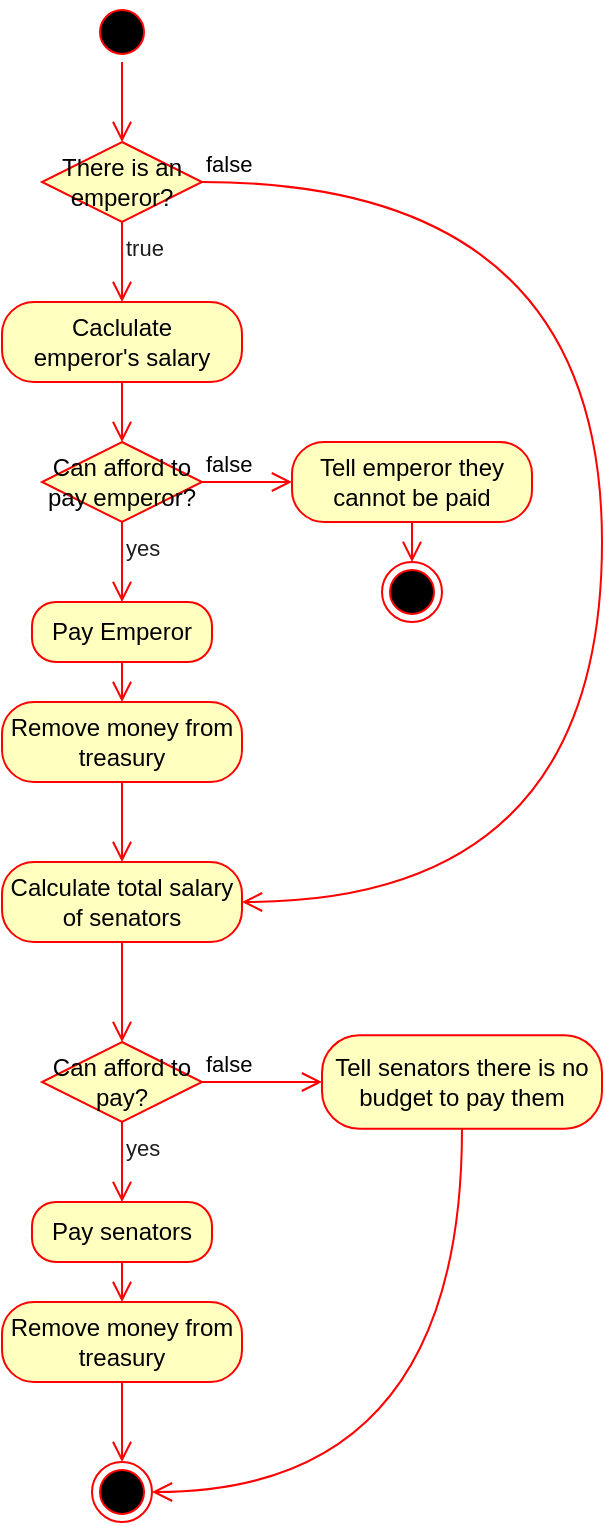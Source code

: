 <mxfile version="25.0.2">
  <diagram name="Page-1" id="52a04d89-c75d-2922-d76d-85b35f80e030">
    <mxGraphModel dx="757" dy="578" grid="1" gridSize="10" guides="1" tooltips="1" connect="1" arrows="1" fold="1" page="1" pageScale="1" pageWidth="1100" pageHeight="850" background="#ffffff" math="0" shadow="0">
      <root>
        <mxCell id="0" />
        <mxCell id="1" parent="0" />
        <mxCell id="f_ibkbOd5bbNIT7vXyQD-1" value="" style="ellipse;html=1;shape=startState;fillColor=#000000;strokeColor=#ff0000;" vertex="1" parent="1">
          <mxGeometry x="145" y="20" width="30" height="30" as="geometry" />
        </mxCell>
        <mxCell id="f_ibkbOd5bbNIT7vXyQD-2" value="" style="html=1;verticalAlign=bottom;endArrow=open;endSize=8;strokeColor=#ff0000;rounded=0;entryX=0.5;entryY=0;entryDx=0;entryDy=0;" edge="1" source="f_ibkbOd5bbNIT7vXyQD-1" parent="1" target="f_ibkbOd5bbNIT7vXyQD-3">
          <mxGeometry relative="1" as="geometry">
            <mxPoint x="160" y="110" as="targetPoint" />
          </mxGeometry>
        </mxCell>
        <mxCell id="f_ibkbOd5bbNIT7vXyQD-3" value="There is an emperor?" style="rhombus;whiteSpace=wrap;html=1;fontColor=#000000;fillColor=#ffffc0;strokeColor=#ff0000;" vertex="1" parent="1">
          <mxGeometry x="120" y="90" width="80" height="40" as="geometry" />
        </mxCell>
        <mxCell id="f_ibkbOd5bbNIT7vXyQD-4" value="false" style="html=1;align=left;verticalAlign=bottom;endArrow=open;endSize=8;strokeColor=#ff0000;rounded=0;labelBackgroundColor=none;fontColor=#000000;exitX=1;exitY=0.5;exitDx=0;exitDy=0;entryX=1;entryY=0.5;entryDx=0;entryDy=0;edgeStyle=orthogonalEdgeStyle;curved=1;" edge="1" source="f_ibkbOd5bbNIT7vXyQD-3" parent="1" target="f_ibkbOd5bbNIT7vXyQD-20">
          <mxGeometry x="-1" relative="1" as="geometry">
            <mxPoint x="305" y="110" as="targetPoint" />
            <Array as="points">
              <mxPoint x="400" y="110" />
              <mxPoint x="260" y="470" />
            </Array>
          </mxGeometry>
        </mxCell>
        <mxCell id="f_ibkbOd5bbNIT7vXyQD-5" value="true" style="html=1;align=left;verticalAlign=top;endArrow=open;endSize=8;strokeColor=#ff0000;rounded=0;labelBackgroundColor=none;fontColor=#1D1D1D;entryX=0.5;entryY=0;entryDx=0;entryDy=0;" edge="1" source="f_ibkbOd5bbNIT7vXyQD-3" parent="1" target="f_ibkbOd5bbNIT7vXyQD-6">
          <mxGeometry x="-1" relative="1" as="geometry">
            <mxPoint x="165" y="230" as="targetPoint" />
          </mxGeometry>
        </mxCell>
        <mxCell id="f_ibkbOd5bbNIT7vXyQD-6" value="Caclulate emperor&#39;s&amp;nbsp;&lt;span style=&quot;background-color: initial;&quot;&gt;salary&lt;/span&gt;" style="rounded=1;whiteSpace=wrap;html=1;arcSize=40;fontColor=#000000;fillColor=#ffffc0;strokeColor=#ff0000;" vertex="1" parent="1">
          <mxGeometry x="100" y="170" width="120" height="40" as="geometry" />
        </mxCell>
        <mxCell id="f_ibkbOd5bbNIT7vXyQD-7" value="" style="html=1;verticalAlign=bottom;endArrow=open;endSize=8;strokeColor=#ff0000;rounded=0;entryX=0.5;entryY=0;entryDx=0;entryDy=0;exitX=0.5;exitY=1;exitDx=0;exitDy=0;" edge="1" source="f_ibkbOd5bbNIT7vXyQD-6" parent="1" target="f_ibkbOd5bbNIT7vXyQD-8">
          <mxGeometry relative="1" as="geometry">
            <mxPoint x="115" y="280" as="targetPoint" />
            <mxPoint x="175" y="220" as="sourcePoint" />
          </mxGeometry>
        </mxCell>
        <mxCell id="f_ibkbOd5bbNIT7vXyQD-8" value="Can afford to pay emperor?" style="rhombus;whiteSpace=wrap;html=1;fontColor=#000000;fillColor=#ffffc0;strokeColor=#ff0000;" vertex="1" parent="1">
          <mxGeometry x="120" y="240" width="80" height="40" as="geometry" />
        </mxCell>
        <mxCell id="f_ibkbOd5bbNIT7vXyQD-9" value="false" style="html=1;align=left;verticalAlign=bottom;endArrow=open;endSize=8;strokeColor=#ff0000;rounded=0;labelBackgroundColor=none;fontColor=#000000;exitX=1;exitY=0.5;exitDx=0;exitDy=0;entryX=0;entryY=0.5;entryDx=0;entryDy=0;" edge="1" source="f_ibkbOd5bbNIT7vXyQD-8" parent="1" target="f_ibkbOd5bbNIT7vXyQD-17">
          <mxGeometry x="-1" relative="1" as="geometry">
            <mxPoint x="155" y="310" as="targetPoint" />
            <mxPoint x="145" y="300" as="sourcePoint" />
          </mxGeometry>
        </mxCell>
        <mxCell id="f_ibkbOd5bbNIT7vXyQD-10" value="yes" style="html=1;align=left;verticalAlign=top;endArrow=open;endSize=8;strokeColor=#ff0000;rounded=0;labelBackgroundColor=none;fontColor=#1D1D1D;exitX=0.5;exitY=1;exitDx=0;exitDy=0;entryX=0.5;entryY=0;entryDx=0;entryDy=0;" edge="1" source="f_ibkbOd5bbNIT7vXyQD-8" parent="1" target="f_ibkbOd5bbNIT7vXyQD-11">
          <mxGeometry x="-1" relative="1" as="geometry">
            <mxPoint x="75" y="340" as="targetPoint" />
            <mxPoint x="85" y="330" as="sourcePoint" />
          </mxGeometry>
        </mxCell>
        <mxCell id="f_ibkbOd5bbNIT7vXyQD-11" value="Pay Emperor" style="rounded=1;whiteSpace=wrap;html=1;arcSize=40;fontColor=#000000;fillColor=#ffffc0;strokeColor=#ff0000;" vertex="1" parent="1">
          <mxGeometry x="115" y="320" width="90" height="30" as="geometry" />
        </mxCell>
        <mxCell id="f_ibkbOd5bbNIT7vXyQD-12" value="" style="html=1;verticalAlign=bottom;endArrow=open;endSize=8;strokeColor=#ff0000;rounded=0;entryX=0.5;entryY=0;entryDx=0;entryDy=0;" edge="1" source="f_ibkbOd5bbNIT7vXyQD-11" parent="1" target="f_ibkbOd5bbNIT7vXyQD-15">
          <mxGeometry relative="1" as="geometry">
            <mxPoint x="75" y="400" as="targetPoint" />
          </mxGeometry>
        </mxCell>
        <mxCell id="f_ibkbOd5bbNIT7vXyQD-15" value="Remove money from treasury" style="rounded=1;whiteSpace=wrap;html=1;arcSize=40;fontColor=#000000;fillColor=#ffffc0;strokeColor=#ff0000;" vertex="1" parent="1">
          <mxGeometry x="100" y="370" width="120" height="40" as="geometry" />
        </mxCell>
        <mxCell id="f_ibkbOd5bbNIT7vXyQD-17" value="Tell emperor they cannot be paid" style="rounded=1;whiteSpace=wrap;html=1;arcSize=40;fontColor=#000000;fillColor=#ffffc0;strokeColor=#ff0000;" vertex="1" parent="1">
          <mxGeometry x="245" y="240" width="120" height="40" as="geometry" />
        </mxCell>
        <mxCell id="f_ibkbOd5bbNIT7vXyQD-18" value="" style="html=1;verticalAlign=bottom;endArrow=open;endSize=8;strokeColor=#ff0000;rounded=0;" edge="1" source="f_ibkbOd5bbNIT7vXyQD-17" parent="1" target="f_ibkbOd5bbNIT7vXyQD-19">
          <mxGeometry relative="1" as="geometry">
            <mxPoint x="225" y="420" as="targetPoint" />
          </mxGeometry>
        </mxCell>
        <mxCell id="f_ibkbOd5bbNIT7vXyQD-19" value="" style="ellipse;html=1;shape=endState;fillColor=#000000;strokeColor=#ff0000;" vertex="1" parent="1">
          <mxGeometry x="290" y="300" width="30" height="30" as="geometry" />
        </mxCell>
        <mxCell id="f_ibkbOd5bbNIT7vXyQD-20" value="Calculate total salary of senators" style="rounded=1;whiteSpace=wrap;html=1;arcSize=40;fontColor=#000000;fillColor=#ffffc0;strokeColor=#ff0000;" vertex="1" parent="1">
          <mxGeometry x="100" y="450" width="120" height="40" as="geometry" />
        </mxCell>
        <mxCell id="f_ibkbOd5bbNIT7vXyQD-21" value="" style="html=1;verticalAlign=bottom;endArrow=open;endSize=8;strokeColor=#ff0000;rounded=0;entryX=0.5;entryY=0;entryDx=0;entryDy=0;" edge="1" source="f_ibkbOd5bbNIT7vXyQD-20" parent="1" target="f_ibkbOd5bbNIT7vXyQD-22">
          <mxGeometry relative="1" as="geometry">
            <mxPoint x="150" y="530" as="targetPoint" />
          </mxGeometry>
        </mxCell>
        <mxCell id="f_ibkbOd5bbNIT7vXyQD-22" value="Can afford to pay?" style="rhombus;whiteSpace=wrap;html=1;fontColor=#000000;fillColor=#ffffc0;strokeColor=#ff0000;" vertex="1" parent="1">
          <mxGeometry x="120" y="540" width="80" height="40" as="geometry" />
        </mxCell>
        <mxCell id="f_ibkbOd5bbNIT7vXyQD-24" value="false" style="html=1;align=left;verticalAlign=bottom;endArrow=open;endSize=8;strokeColor=#ff0000;rounded=0;labelBackgroundColor=none;fontColor=#000000;exitX=1;exitY=0.5;exitDx=0;exitDy=0;entryX=0;entryY=0.5;entryDx=0;entryDy=0;" edge="1" parent="1" source="f_ibkbOd5bbNIT7vXyQD-22" target="f_ibkbOd5bbNIT7vXyQD-26">
          <mxGeometry x="-1" relative="1" as="geometry">
            <mxPoint x="265" y="600" as="targetPoint" />
            <mxPoint x="205" y="590" as="sourcePoint" />
          </mxGeometry>
        </mxCell>
        <mxCell id="f_ibkbOd5bbNIT7vXyQD-25" value="yes" style="html=1;align=left;verticalAlign=top;endArrow=open;endSize=8;strokeColor=#ff0000;rounded=0;labelBackgroundColor=none;fontColor=#1D1D1D;exitX=0.5;exitY=1;exitDx=0;exitDy=0;entryX=0.5;entryY=0;entryDx=0;entryDy=0;" edge="1" parent="1" source="f_ibkbOd5bbNIT7vXyQD-22" target="f_ibkbOd5bbNIT7vXyQD-28">
          <mxGeometry x="-1" relative="1" as="geometry">
            <mxPoint x="160" y="640" as="targetPoint" />
            <mxPoint x="165" y="610" as="sourcePoint" />
          </mxGeometry>
        </mxCell>
        <mxCell id="f_ibkbOd5bbNIT7vXyQD-26" value="Tell senators there is no budget to pay them" style="rounded=1;whiteSpace=wrap;html=1;arcSize=40;fontColor=#000000;fillColor=#ffffc0;strokeColor=#ff0000;" vertex="1" parent="1">
          <mxGeometry x="260" y="536.67" width="140" height="46.67" as="geometry" />
        </mxCell>
        <mxCell id="f_ibkbOd5bbNIT7vXyQD-27" value="" style="html=1;verticalAlign=bottom;endArrow=open;endSize=8;strokeColor=#ff0000;rounded=0;entryX=1;entryY=0.5;entryDx=0;entryDy=0;edgeStyle=orthogonalEdgeStyle;curved=1;exitX=0.5;exitY=1;exitDx=0;exitDy=0;" edge="1" source="f_ibkbOd5bbNIT7vXyQD-26" parent="1" target="f_ibkbOd5bbNIT7vXyQD-33">
          <mxGeometry relative="1" as="geometry">
            <mxPoint x="330" y="715" as="targetPoint" />
          </mxGeometry>
        </mxCell>
        <mxCell id="f_ibkbOd5bbNIT7vXyQD-28" value="Pay senators" style="rounded=1;whiteSpace=wrap;html=1;arcSize=40;fontColor=#000000;fillColor=#ffffc0;strokeColor=#ff0000;" vertex="1" parent="1">
          <mxGeometry x="115" y="620" width="90" height="30" as="geometry" />
        </mxCell>
        <mxCell id="f_ibkbOd5bbNIT7vXyQD-29" value="" style="html=1;verticalAlign=bottom;endArrow=open;endSize=8;strokeColor=#ff0000;rounded=0;entryX=0.5;entryY=0;entryDx=0;entryDy=0;" edge="1" source="f_ibkbOd5bbNIT7vXyQD-28" parent="1" target="f_ibkbOd5bbNIT7vXyQD-30">
          <mxGeometry relative="1" as="geometry">
            <mxPoint x="150" y="760" as="targetPoint" />
          </mxGeometry>
        </mxCell>
        <mxCell id="f_ibkbOd5bbNIT7vXyQD-30" value="Remove money from treasury" style="rounded=1;whiteSpace=wrap;html=1;arcSize=40;fontColor=#000000;fillColor=#ffffc0;strokeColor=#ff0000;" vertex="1" parent="1">
          <mxGeometry x="100" y="670" width="120" height="40" as="geometry" />
        </mxCell>
        <mxCell id="f_ibkbOd5bbNIT7vXyQD-32" value="" style="html=1;verticalAlign=bottom;endArrow=open;endSize=8;strokeColor=#ff0000;rounded=0;exitX=0.5;exitY=1;exitDx=0;exitDy=0;" edge="1" parent="1" target="f_ibkbOd5bbNIT7vXyQD-33" source="f_ibkbOd5bbNIT7vXyQD-30">
          <mxGeometry relative="1" as="geometry">
            <mxPoint x="200" y="810" as="targetPoint" />
            <mxPoint x="155" y="730" as="sourcePoint" />
          </mxGeometry>
        </mxCell>
        <mxCell id="f_ibkbOd5bbNIT7vXyQD-33" value="" style="ellipse;html=1;shape=endState;fillColor=#000000;strokeColor=#ff0000;" vertex="1" parent="1">
          <mxGeometry x="145" y="750" width="30" height="30" as="geometry" />
        </mxCell>
        <mxCell id="f_ibkbOd5bbNIT7vXyQD-36" value="" style="html=1;verticalAlign=bottom;endArrow=open;endSize=8;strokeColor=#ff0000;rounded=0;entryX=0.5;entryY=0;entryDx=0;entryDy=0;exitX=0.5;exitY=1;exitDx=0;exitDy=0;" edge="1" parent="1" source="f_ibkbOd5bbNIT7vXyQD-15" target="f_ibkbOd5bbNIT7vXyQD-20">
          <mxGeometry relative="1" as="geometry">
            <mxPoint x="165" y="380" as="targetPoint" />
            <mxPoint x="165" y="360" as="sourcePoint" />
          </mxGeometry>
        </mxCell>
      </root>
    </mxGraphModel>
  </diagram>
</mxfile>
